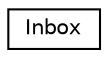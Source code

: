 digraph "Graphical Class Hierarchy"
{
 // LATEX_PDF_SIZE
  edge [fontname="Helvetica",fontsize="10",labelfontname="Helvetica",labelfontsize="10"];
  node [fontname="Helvetica",fontsize="10",shape=record];
  rankdir="LR";
  Node0 [label="Inbox",height=0.2,width=0.4,color="black", fillcolor="white", style="filled",URL="$classInbox.html",tooltip="This class defines the class object implementation of Inbox, as defined in Inbox.h."];
}
